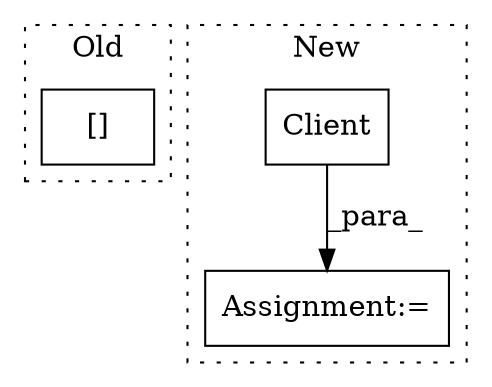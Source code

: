 digraph G {
subgraph cluster0 {
1 [label="[]" a="2" s="3094,3099" l="4,1" shape="box"];
label = "Old";
style="dotted";
}
subgraph cluster1 {
2 [label="Client" a="32" s="4433,4444" l="7,1" shape="box"];
3 [label="Assignment:=" a="7" s="4405" l="1" shape="box"];
label = "New";
style="dotted";
}
2 -> 3 [label="_para_"];
}